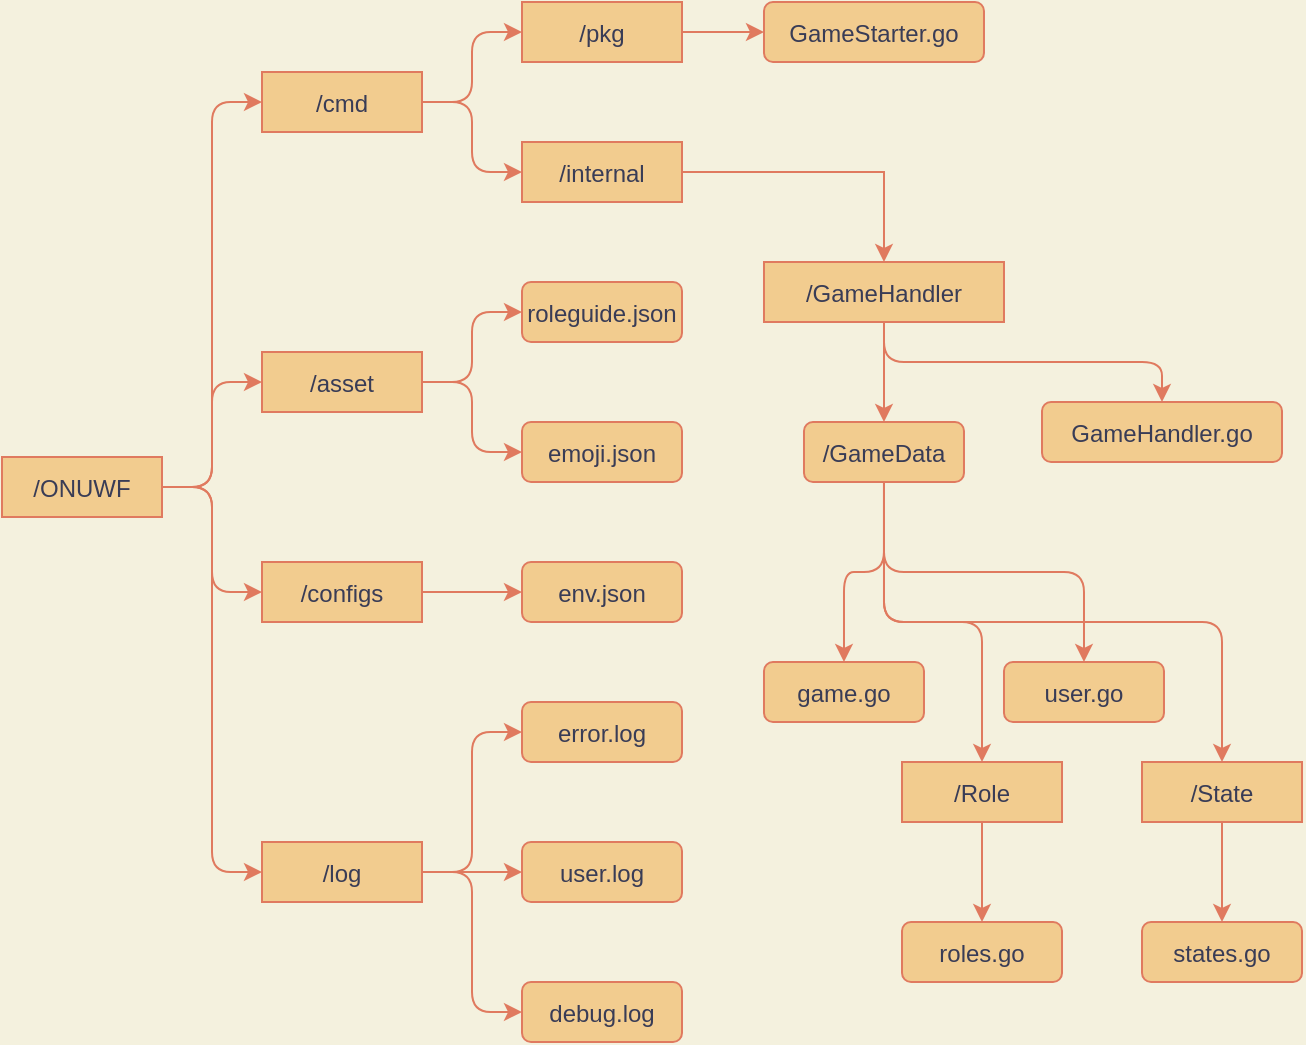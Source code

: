 <mxfile version="14.7.5" type="github">
  <diagram id="prtHgNgQTEPvFCAcTncT" name="Page-1">
    <mxGraphModel dx="2282" dy="1155" grid="1" gridSize="10" guides="1" tooltips="1" connect="1" arrows="1" fold="1" page="1" pageScale="1" pageWidth="827" pageHeight="1169" background="#F4F1DE" math="0" shadow="0">
      <root>
        <mxCell id="0" />
        <mxCell id="1" parent="0" />
        <mxCell id="_3-g8rv-J8m66hV7IwJR-12" value="/ONUWF" style="ellipse=1;fillColor=#F2CC8F;strokeColor=#E07A5F;fontColor=#393C56;" vertex="1" parent="1">
          <mxGeometry x="88" y="552.5" width="80" height="30" as="geometry" />
        </mxCell>
        <mxCell id="_3-g8rv-J8m66hV7IwJR-13" value="/cmd" style="ellipse=1;fillColor=#F2CC8F;strokeColor=#E07A5F;fontColor=#393C56;" vertex="1" parent="1">
          <mxGeometry x="218" y="360" width="80" height="30" as="geometry" />
        </mxCell>
        <mxCell id="_3-g8rv-J8m66hV7IwJR-14" value="" style="edgeStyle=elbowEdgeStyle;elbow=horizontal;labelBackgroundColor=#F4F1DE;strokeColor=#E07A5F;fontColor=#393C56;" edge="1" source="_3-g8rv-J8m66hV7IwJR-12" target="_3-g8rv-J8m66hV7IwJR-13" parent="1">
          <mxGeometry relative="1" as="geometry" />
        </mxCell>
        <mxCell id="_3-g8rv-J8m66hV7IwJR-50" style="edgeStyle=orthogonalEdgeStyle;rounded=0;orthogonalLoop=1;jettySize=auto;html=1;entryX=0;entryY=0.5;entryDx=0;entryDy=0;labelBackgroundColor=#F4F1DE;strokeColor=#E07A5F;fontColor=#393C56;" edge="1" parent="1" source="_3-g8rv-J8m66hV7IwJR-15" target="_3-g8rv-J8m66hV7IwJR-48">
          <mxGeometry relative="1" as="geometry">
            <mxPoint x="742.997" y="340" as="targetPoint" />
          </mxGeometry>
        </mxCell>
        <mxCell id="_3-g8rv-J8m66hV7IwJR-15" value="/pkg" style="ellipse=1;fillColor=#F2CC8F;strokeColor=#E07A5F;fontColor=#393C56;" vertex="1" parent="1">
          <mxGeometry x="348" y="325" width="80" height="30" as="geometry" />
        </mxCell>
        <mxCell id="_3-g8rv-J8m66hV7IwJR-16" value="" style="edgeStyle=elbowEdgeStyle;elbow=horizontal;labelBackgroundColor=#F4F1DE;strokeColor=#E07A5F;fontColor=#393C56;" edge="1" source="_3-g8rv-J8m66hV7IwJR-13" target="_3-g8rv-J8m66hV7IwJR-15" parent="1">
          <mxGeometry relative="1" as="geometry" />
        </mxCell>
        <mxCell id="_3-g8rv-J8m66hV7IwJR-68" style="edgeStyle=orthogonalEdgeStyle;rounded=0;orthogonalLoop=1;jettySize=auto;html=1;entryX=0.5;entryY=0;entryDx=0;entryDy=0;labelBackgroundColor=#F4F1DE;strokeColor=#E07A5F;fontColor=#393C56;" edge="1" parent="1" source="_3-g8rv-J8m66hV7IwJR-17" target="_3-g8rv-J8m66hV7IwJR-51">
          <mxGeometry relative="1" as="geometry" />
        </mxCell>
        <mxCell id="_3-g8rv-J8m66hV7IwJR-17" value="/internal" style="ellipse=1;fillColor=#F2CC8F;strokeColor=#E07A5F;fontColor=#393C56;" vertex="1" parent="1">
          <mxGeometry x="348" y="395" width="80" height="30" as="geometry" />
        </mxCell>
        <mxCell id="_3-g8rv-J8m66hV7IwJR-18" value="" style="edgeStyle=elbowEdgeStyle;elbow=horizontal;labelBackgroundColor=#F4F1DE;strokeColor=#E07A5F;fontColor=#393C56;" edge="1" source="_3-g8rv-J8m66hV7IwJR-13" target="_3-g8rv-J8m66hV7IwJR-17" parent="1">
          <mxGeometry relative="1" as="geometry" />
        </mxCell>
        <mxCell id="_3-g8rv-J8m66hV7IwJR-19" value="/asset" style="ellipse=1;fillColor=#F2CC8F;strokeColor=#E07A5F;fontColor=#393C56;" vertex="1" parent="1">
          <mxGeometry x="218" y="500" width="80" height="30" as="geometry" />
        </mxCell>
        <mxCell id="_3-g8rv-J8m66hV7IwJR-20" value="" style="edgeStyle=elbowEdgeStyle;elbow=horizontal;labelBackgroundColor=#F4F1DE;strokeColor=#E07A5F;fontColor=#393C56;" edge="1" source="_3-g8rv-J8m66hV7IwJR-12" target="_3-g8rv-J8m66hV7IwJR-19" parent="1">
          <mxGeometry relative="1" as="geometry" />
        </mxCell>
        <mxCell id="_3-g8rv-J8m66hV7IwJR-21" value="roleguide.json" style="rounded=1;fillColor=#F2CC8F;strokeColor=#E07A5F;fontColor=#393C56;" vertex="1" parent="1">
          <mxGeometry x="348" y="465" width="80" height="30" as="geometry" />
        </mxCell>
        <mxCell id="_3-g8rv-J8m66hV7IwJR-22" value="" style="edgeStyle=elbowEdgeStyle;elbow=horizontal;labelBackgroundColor=#F4F1DE;strokeColor=#E07A5F;fontColor=#393C56;" edge="1" source="_3-g8rv-J8m66hV7IwJR-19" target="_3-g8rv-J8m66hV7IwJR-21" parent="1">
          <mxGeometry relative="1" as="geometry" />
        </mxCell>
        <mxCell id="_3-g8rv-J8m66hV7IwJR-23" value="/configs" style="ellipse=1;fillColor=#F2CC8F;strokeColor=#E07A5F;fontColor=#393C56;" vertex="1" parent="1">
          <mxGeometry x="218" y="605" width="80" height="30" as="geometry" />
        </mxCell>
        <mxCell id="_3-g8rv-J8m66hV7IwJR-24" value="" style="edgeStyle=elbowEdgeStyle;elbow=horizontal;labelBackgroundColor=#F4F1DE;strokeColor=#E07A5F;fontColor=#393C56;" edge="1" source="_3-g8rv-J8m66hV7IwJR-12" target="_3-g8rv-J8m66hV7IwJR-23" parent="1">
          <mxGeometry relative="1" as="geometry" />
        </mxCell>
        <mxCell id="_3-g8rv-J8m66hV7IwJR-25" value="env.json" style="rounded=1;fillColor=#F2CC8F;strokeColor=#E07A5F;fontColor=#393C56;" vertex="1" parent="1">
          <mxGeometry x="348" y="605" width="80" height="30" as="geometry" />
        </mxCell>
        <mxCell id="_3-g8rv-J8m66hV7IwJR-26" value="" style="edgeStyle=elbowEdgeStyle;elbow=horizontal;labelBackgroundColor=#F4F1DE;strokeColor=#E07A5F;fontColor=#393C56;" edge="1" source="_3-g8rv-J8m66hV7IwJR-23" target="_3-g8rv-J8m66hV7IwJR-25" parent="1">
          <mxGeometry relative="1" as="geometry" />
        </mxCell>
        <mxCell id="_3-g8rv-J8m66hV7IwJR-27" value="emoji.json" style="rounded=1;fillColor=#F2CC8F;strokeColor=#E07A5F;fontColor=#393C56;" vertex="1" parent="1">
          <mxGeometry x="348" y="535" width="80" height="30" as="geometry" />
        </mxCell>
        <mxCell id="_3-g8rv-J8m66hV7IwJR-28" value="" style="edgeStyle=elbowEdgeStyle;elbow=horizontal;labelBackgroundColor=#F4F1DE;strokeColor=#E07A5F;fontColor=#393C56;" edge="1" source="_3-g8rv-J8m66hV7IwJR-19" target="_3-g8rv-J8m66hV7IwJR-27" parent="1">
          <mxGeometry relative="1" as="geometry" />
        </mxCell>
        <mxCell id="_3-g8rv-J8m66hV7IwJR-29" value="/log" style="ellipse=1;fillColor=#F2CC8F;strokeColor=#E07A5F;fontColor=#393C56;" vertex="1" parent="1">
          <mxGeometry x="218" y="745" width="80" height="30" as="geometry" />
        </mxCell>
        <mxCell id="_3-g8rv-J8m66hV7IwJR-30" value="" style="edgeStyle=elbowEdgeStyle;elbow=horizontal;labelBackgroundColor=#F4F1DE;strokeColor=#E07A5F;fontColor=#393C56;" edge="1" source="_3-g8rv-J8m66hV7IwJR-12" target="_3-g8rv-J8m66hV7IwJR-29" parent="1">
          <mxGeometry relative="1" as="geometry" />
        </mxCell>
        <mxCell id="_3-g8rv-J8m66hV7IwJR-31" value="error.log" style="rounded=1;fillColor=#F2CC8F;strokeColor=#E07A5F;fontColor=#393C56;" vertex="1" parent="1">
          <mxGeometry x="348" y="675" width="80" height="30" as="geometry" />
        </mxCell>
        <mxCell id="_3-g8rv-J8m66hV7IwJR-32" value="" style="edgeStyle=elbowEdgeStyle;elbow=horizontal;labelBackgroundColor=#F4F1DE;strokeColor=#E07A5F;fontColor=#393C56;" edge="1" source="_3-g8rv-J8m66hV7IwJR-29" target="_3-g8rv-J8m66hV7IwJR-31" parent="1">
          <mxGeometry relative="1" as="geometry" />
        </mxCell>
        <mxCell id="_3-g8rv-J8m66hV7IwJR-33" value="user.log" style="rounded=1;fillColor=#F2CC8F;strokeColor=#E07A5F;fontColor=#393C56;" vertex="1" parent="1">
          <mxGeometry x="348" y="745" width="80" height="30" as="geometry" />
        </mxCell>
        <mxCell id="_3-g8rv-J8m66hV7IwJR-34" value="" style="edgeStyle=elbowEdgeStyle;elbow=horizontal;labelBackgroundColor=#F4F1DE;strokeColor=#E07A5F;fontColor=#393C56;" edge="1" source="_3-g8rv-J8m66hV7IwJR-29" target="_3-g8rv-J8m66hV7IwJR-33" parent="1">
          <mxGeometry relative="1" as="geometry" />
        </mxCell>
        <mxCell id="_3-g8rv-J8m66hV7IwJR-35" value="debug.log" style="rounded=1;fillColor=#F2CC8F;strokeColor=#E07A5F;fontColor=#393C56;" vertex="1" parent="1">
          <mxGeometry x="348" y="815" width="80" height="30" as="geometry" />
        </mxCell>
        <mxCell id="_3-g8rv-J8m66hV7IwJR-36" value="" style="edgeStyle=elbowEdgeStyle;elbow=horizontal;labelBackgroundColor=#F4F1DE;strokeColor=#E07A5F;fontColor=#393C56;" edge="1" source="_3-g8rv-J8m66hV7IwJR-29" target="_3-g8rv-J8m66hV7IwJR-35" parent="1">
          <mxGeometry relative="1" as="geometry" />
        </mxCell>
        <mxCell id="_3-g8rv-J8m66hV7IwJR-48" value="GameStarter.go" style="rounded=1;fillColor=#F2CC8F;strokeColor=#E07A5F;fontColor=#393C56;" vertex="1" parent="1">
          <mxGeometry x="468.997" y="325" width="110" height="30" as="geometry" />
        </mxCell>
        <mxCell id="_3-g8rv-J8m66hV7IwJR-51" value="/GameHandler" style="ellipse=1;fillColor=#F2CC8F;strokeColor=#E07A5F;fontColor=#393C56;" vertex="1" parent="1">
          <mxGeometry x="468.993" y="455" width="120" height="30" as="geometry" />
        </mxCell>
        <mxCell id="_3-g8rv-J8m66hV7IwJR-52" value="/GameData" style="rounded=1;fillColor=#F2CC8F;strokeColor=#E07A5F;fontColor=#393C56;" vertex="1" parent="1">
          <mxGeometry x="488.993" y="535" width="80" height="30" as="geometry" />
        </mxCell>
        <mxCell id="_3-g8rv-J8m66hV7IwJR-53" value="" style="edgeStyle=elbowEdgeStyle;elbow=vertical;labelBackgroundColor=#F4F1DE;strokeColor=#E07A5F;fontColor=#393C56;" edge="1" source="_3-g8rv-J8m66hV7IwJR-51" target="_3-g8rv-J8m66hV7IwJR-52" parent="1">
          <mxGeometry relative="1" as="geometry" />
        </mxCell>
        <mxCell id="_3-g8rv-J8m66hV7IwJR-54" value="GameHandler.go" style="rounded=1;fillColor=#F2CC8F;strokeColor=#E07A5F;fontColor=#393C56;" vertex="1" parent="1">
          <mxGeometry x="608.003" y="525" width="120" height="30" as="geometry" />
        </mxCell>
        <mxCell id="_3-g8rv-J8m66hV7IwJR-55" value="" style="edgeStyle=elbowEdgeStyle;elbow=vertical;labelBackgroundColor=#F4F1DE;strokeColor=#E07A5F;fontColor=#393C56;" edge="1" source="_3-g8rv-J8m66hV7IwJR-51" target="_3-g8rv-J8m66hV7IwJR-54" parent="1">
          <mxGeometry relative="1" as="geometry" />
        </mxCell>
        <mxCell id="_3-g8rv-J8m66hV7IwJR-56" value="game.go" style="rounded=1;fillColor=#F2CC8F;strokeColor=#E07A5F;fontColor=#393C56;" vertex="1" parent="1">
          <mxGeometry x="468.993" y="655" width="80" height="30" as="geometry" />
        </mxCell>
        <mxCell id="_3-g8rv-J8m66hV7IwJR-57" value="" style="edgeStyle=elbowEdgeStyle;elbow=vertical;labelBackgroundColor=#F4F1DE;strokeColor=#E07A5F;fontColor=#393C56;" edge="1" source="_3-g8rv-J8m66hV7IwJR-52" target="_3-g8rv-J8m66hV7IwJR-56" parent="1">
          <mxGeometry relative="1" as="geometry" />
        </mxCell>
        <mxCell id="_3-g8rv-J8m66hV7IwJR-58" value="user.go" style="rounded=1;fillColor=#F2CC8F;strokeColor=#E07A5F;fontColor=#393C56;" vertex="1" parent="1">
          <mxGeometry x="588.993" y="655" width="80" height="30" as="geometry" />
        </mxCell>
        <mxCell id="_3-g8rv-J8m66hV7IwJR-59" value="" style="edgeStyle=elbowEdgeStyle;elbow=vertical;labelBackgroundColor=#F4F1DE;strokeColor=#E07A5F;fontColor=#393C56;" edge="1" source="_3-g8rv-J8m66hV7IwJR-52" target="_3-g8rv-J8m66hV7IwJR-58" parent="1">
          <mxGeometry relative="1" as="geometry" />
        </mxCell>
        <mxCell id="_3-g8rv-J8m66hV7IwJR-60" value="/Role" style="ellipse=1;fillColor=#F2CC8F;strokeColor=#E07A5F;fontColor=#393C56;" vertex="1" parent="1">
          <mxGeometry x="538.003" y="705" width="80" height="30" as="geometry" />
        </mxCell>
        <mxCell id="_3-g8rv-J8m66hV7IwJR-61" value="" style="edgeStyle=elbowEdgeStyle;elbow=vertical;labelBackgroundColor=#F4F1DE;strokeColor=#E07A5F;fontColor=#393C56;" edge="1" source="_3-g8rv-J8m66hV7IwJR-52" target="_3-g8rv-J8m66hV7IwJR-60" parent="1">
          <mxGeometry relative="1" as="geometry" />
        </mxCell>
        <mxCell id="_3-g8rv-J8m66hV7IwJR-62" value="/State" style="ellipse=1;fillColor=#F2CC8F;strokeColor=#E07A5F;fontColor=#393C56;" vertex="1" parent="1">
          <mxGeometry x="658.003" y="705" width="80" height="30" as="geometry" />
        </mxCell>
        <mxCell id="_3-g8rv-J8m66hV7IwJR-63" value="" style="edgeStyle=elbowEdgeStyle;elbow=vertical;labelBackgroundColor=#F4F1DE;strokeColor=#E07A5F;fontColor=#393C56;" edge="1" source="_3-g8rv-J8m66hV7IwJR-52" target="_3-g8rv-J8m66hV7IwJR-62" parent="1">
          <mxGeometry relative="1" as="geometry" />
        </mxCell>
        <mxCell id="_3-g8rv-J8m66hV7IwJR-64" value="roles.go" style="rounded=1;fillColor=#F2CC8F;strokeColor=#E07A5F;fontColor=#393C56;" vertex="1" parent="1">
          <mxGeometry x="538.003" y="785" width="80" height="30" as="geometry" />
        </mxCell>
        <mxCell id="_3-g8rv-J8m66hV7IwJR-65" value="" style="edgeStyle=elbowEdgeStyle;elbow=vertical;labelBackgroundColor=#F4F1DE;strokeColor=#E07A5F;fontColor=#393C56;" edge="1" source="_3-g8rv-J8m66hV7IwJR-60" target="_3-g8rv-J8m66hV7IwJR-64" parent="1">
          <mxGeometry relative="1" as="geometry" />
        </mxCell>
        <mxCell id="_3-g8rv-J8m66hV7IwJR-66" value="states.go" style="rounded=1;fillColor=#F2CC8F;strokeColor=#E07A5F;fontColor=#393C56;" vertex="1" parent="1">
          <mxGeometry x="658.003" y="785" width="80" height="30" as="geometry" />
        </mxCell>
        <mxCell id="_3-g8rv-J8m66hV7IwJR-67" value="" style="edgeStyle=elbowEdgeStyle;elbow=vertical;labelBackgroundColor=#F4F1DE;strokeColor=#E07A5F;fontColor=#393C56;" edge="1" source="_3-g8rv-J8m66hV7IwJR-62" target="_3-g8rv-J8m66hV7IwJR-66" parent="1">
          <mxGeometry relative="1" as="geometry" />
        </mxCell>
      </root>
    </mxGraphModel>
  </diagram>
</mxfile>
